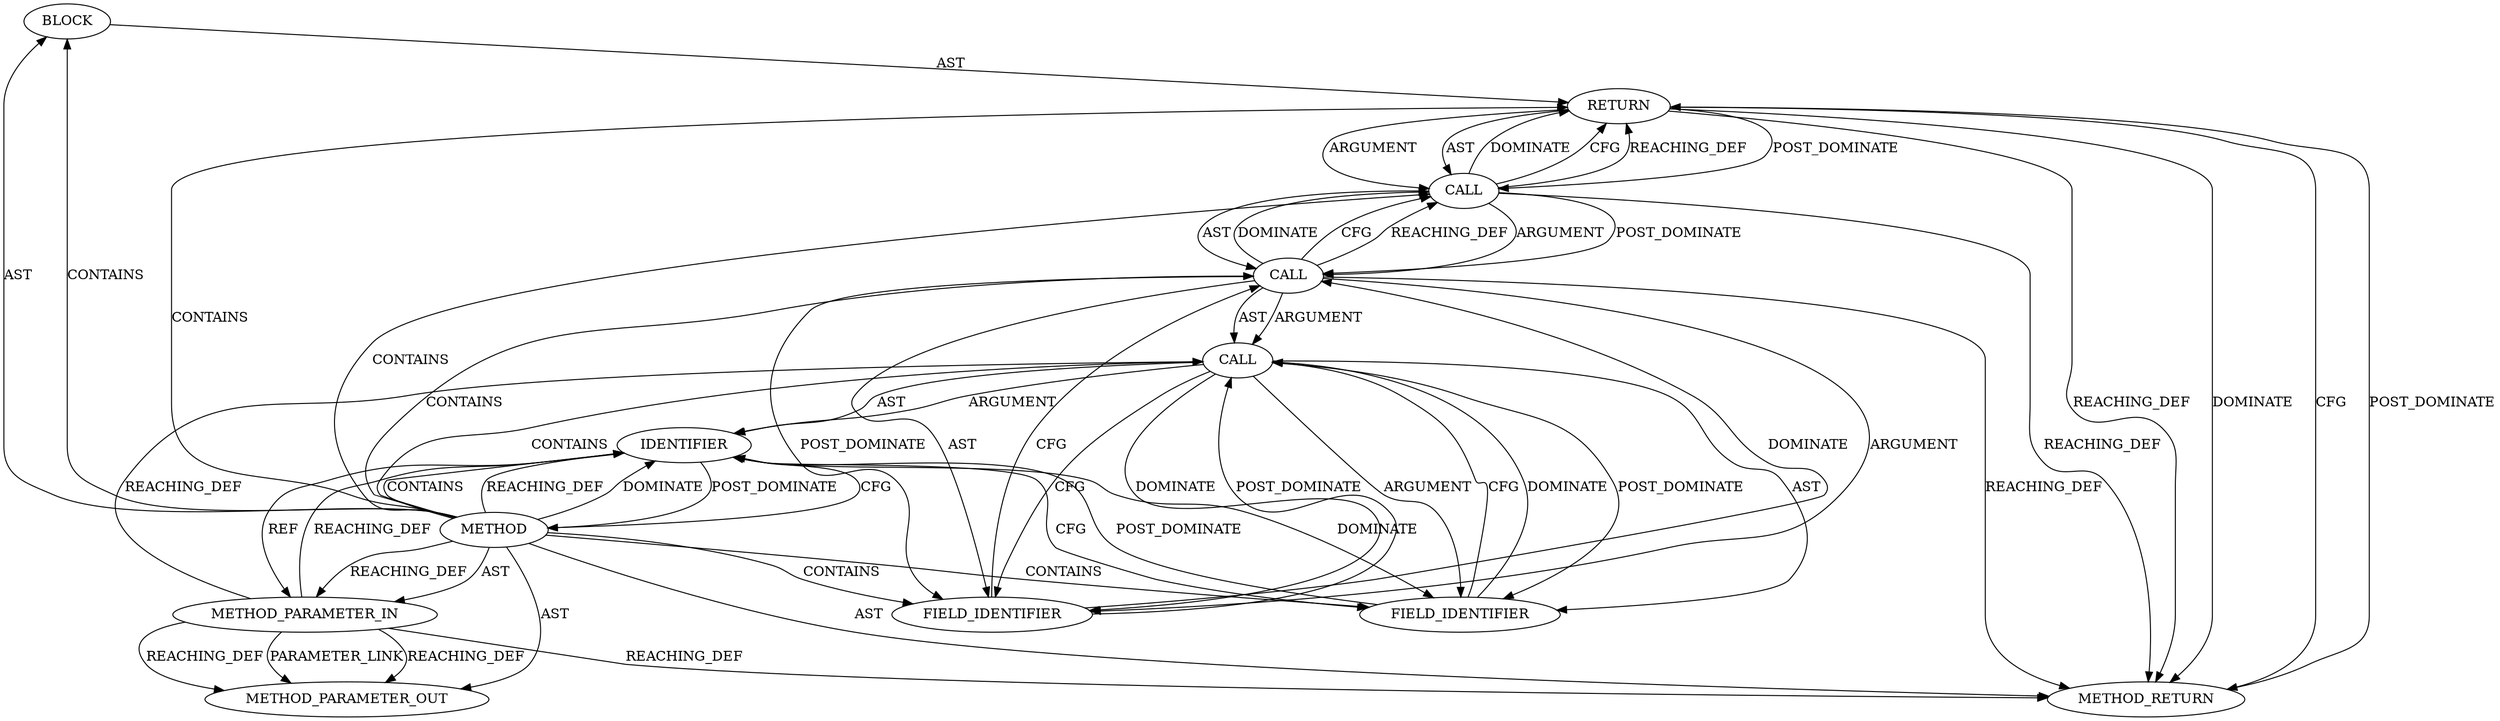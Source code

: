 digraph {
  1116 [label=BLOCK ORDER=2 ARGUMENT_INDEX=-1 CODE="{
	return le32_to_cpu(msg->hdr.middle_len);
}" COLUMN_NUMBER=1 LINE_NUMBER=363 TYPE_FULL_NAME="void"]
  1121 [label=IDENTIFIER ORDER=1 ARGUMENT_INDEX=1 CODE="msg" COLUMN_NUMBER=21 LINE_NUMBER=364 TYPE_FULL_NAME="ceph_msg*" NAME="msg"]
  1124 [label=METHOD_RETURN ORDER=3 CODE="RET" COLUMN_NUMBER=1 LINE_NUMBER=362 TYPE_FULL_NAME="int" EVALUATION_STRATEGY="BY_VALUE"]
  1122 [label=FIELD_IDENTIFIER ORDER=2 ARGUMENT_INDEX=2 CODE="hdr" COLUMN_NUMBER=21 LINE_NUMBER=364 CANONICAL_NAME="hdr"]
  1118 [label=CALL ORDER=1 ARGUMENT_INDEX=-1 CODE="le32_to_cpu(msg->hdr.middle_len)" COLUMN_NUMBER=9 METHOD_FULL_NAME="le32_to_cpu" LINE_NUMBER=364 TYPE_FULL_NAME="<empty>" DISPATCH_TYPE="STATIC_DISPATCH" SIGNATURE="" NAME="le32_to_cpu"]
  1114 [label=METHOD COLUMN_NUMBER=1 LINE_NUMBER=362 COLUMN_NUMBER_END=1 IS_EXTERNAL=false SIGNATURE="int middle_len (ceph_msg*)" NAME="middle_len" AST_PARENT_TYPE="TYPE_DECL" AST_PARENT_FULL_NAME="file_code_old-a282a2f-decode_preamble-525.c:<global>" ORDER=23 CODE="static int middle_len(const struct ceph_msg *msg)
{
	return le32_to_cpu(msg->hdr.middle_len);
}" FULL_NAME="middle_len" LINE_NUMBER_END=365 FILENAME="file_code_old-a282a2f-decode_preamble-525.c"]
  1119 [label=CALL ORDER=1 ARGUMENT_INDEX=1 CODE="msg->hdr.middle_len" COLUMN_NUMBER=21 METHOD_FULL_NAME="<operator>.fieldAccess" LINE_NUMBER=364 TYPE_FULL_NAME="<empty>" DISPATCH_TYPE="STATIC_DISPATCH" SIGNATURE="" NAME="<operator>.fieldAccess"]
  1123 [label=FIELD_IDENTIFIER ORDER=2 ARGUMENT_INDEX=2 CODE="middle_len" COLUMN_NUMBER=21 LINE_NUMBER=364 CANONICAL_NAME="middle_len"]
  1115 [label=METHOD_PARAMETER_IN ORDER=1 CODE="const struct ceph_msg *msg" IS_VARIADIC=false COLUMN_NUMBER=23 LINE_NUMBER=362 TYPE_FULL_NAME="ceph_msg*" EVALUATION_STRATEGY="BY_VALUE" INDEX=1 NAME="msg"]
  1117 [label=RETURN ORDER=1 ARGUMENT_INDEX=-1 CODE="return le32_to_cpu(msg->hdr.middle_len);" COLUMN_NUMBER=2 LINE_NUMBER=364]
  1120 [label=CALL ORDER=1 ARGUMENT_INDEX=1 CODE="msg->hdr" COLUMN_NUMBER=21 METHOD_FULL_NAME="<operator>.indirectFieldAccess" LINE_NUMBER=364 TYPE_FULL_NAME="<empty>" DISPATCH_TYPE="STATIC_DISPATCH" SIGNATURE="" NAME="<operator>.indirectFieldAccess"]
  13025 [label=METHOD_PARAMETER_OUT ORDER=1 CODE="const struct ceph_msg *msg" IS_VARIADIC=false COLUMN_NUMBER=23 LINE_NUMBER=362 TYPE_FULL_NAME="ceph_msg*" EVALUATION_STRATEGY="BY_VALUE" INDEX=1 NAME="msg"]
  1114 -> 1124 [label=AST ]
  1123 -> 1119 [label=DOMINATE ]
  1114 -> 1116 [label=AST ]
  1117 -> 1124 [label=CFG ]
  1122 -> 1120 [label=CFG ]
  1120 -> 1123 [label=DOMINATE ]
  1119 -> 1123 [label=ARGUMENT ]
  1119 -> 1123 [label=POST_DOMINATE ]
  1120 -> 1122 [label=ARGUMENT ]
  1114 -> 1117 [label=CONTAINS ]
  1114 -> 1122 [label=CONTAINS ]
  1121 -> 1122 [label=DOMINATE ]
  1122 -> 1121 [label=POST_DOMINATE ]
  1122 -> 1120 [label=DOMINATE ]
  1117 -> 1124 [label=REACHING_DEF VARIABLE="<RET>"]
  1119 -> 1118 [label=DOMINATE ]
  1114 -> 1119 [label=CONTAINS ]
  1115 -> 13025 [label=PARAMETER_LINK ]
  1118 -> 1119 [label=ARGUMENT ]
  1118 -> 1119 [label=POST_DOMINATE ]
  1121 -> 1122 [label=CFG ]
  1116 -> 1117 [label=AST ]
  1117 -> 1124 [label=DOMINATE ]
  1118 -> 1117 [label=DOMINATE ]
  1114 -> 1116 [label=CONTAINS ]
  1114 -> 1123 [label=CONTAINS ]
  1118 -> 1117 [label=CFG ]
  1114 -> 1121 [label=CFG ]
  1118 -> 1119 [label=AST ]
  1114 -> 1121 [label=CONTAINS ]
  1115 -> 1120 [label=REACHING_DEF VARIABLE="msg"]
  1118 -> 1124 [label=REACHING_DEF VARIABLE="le32_to_cpu(msg->hdr.middle_len)"]
  1120 -> 1123 [label=CFG ]
  1114 -> 1118 [label=CONTAINS ]
  1115 -> 13025 [label=REACHING_DEF VARIABLE="msg"]
  1115 -> 13025 [label=REACHING_DEF VARIABLE="msg"]
  1117 -> 1118 [label=POST_DOMINATE ]
  1117 -> 1118 [label=ARGUMENT ]
  1121 -> 1114 [label=POST_DOMINATE ]
  1123 -> 1119 [label=CFG ]
  1118 -> 1117 [label=REACHING_DEF VARIABLE="le32_to_cpu(msg->hdr.middle_len)"]
  1114 -> 1115 [label=REACHING_DEF VARIABLE=""]
  1114 -> 1120 [label=CONTAINS ]
  1119 -> 1118 [label=CFG ]
  1115 -> 1124 [label=REACHING_DEF VARIABLE="msg"]
  1114 -> 1121 [label=REACHING_DEF VARIABLE=""]
  1114 -> 13025 [label=AST ]
  1120 -> 1122 [label=AST ]
  1120 -> 1121 [label=ARGUMENT ]
  1120 -> 1122 [label=POST_DOMINATE ]
  1119 -> 1124 [label=REACHING_DEF VARIABLE="msg->hdr.middle_len"]
  1119 -> 1120 [label=AST ]
  1119 -> 1120 [label=ARGUMENT ]
  1115 -> 1121 [label=REACHING_DEF VARIABLE="msg"]
  1120 -> 1121 [label=AST ]
  1124 -> 1117 [label=POST_DOMINATE ]
  1121 -> 1115 [label=REF ]
  1114 -> 1115 [label=AST ]
  1119 -> 1118 [label=REACHING_DEF VARIABLE="msg->hdr.middle_len"]
  1114 -> 1121 [label=DOMINATE ]
  1119 -> 1123 [label=AST ]
  1123 -> 1120 [label=POST_DOMINATE ]
  1117 -> 1118 [label=AST ]
}
